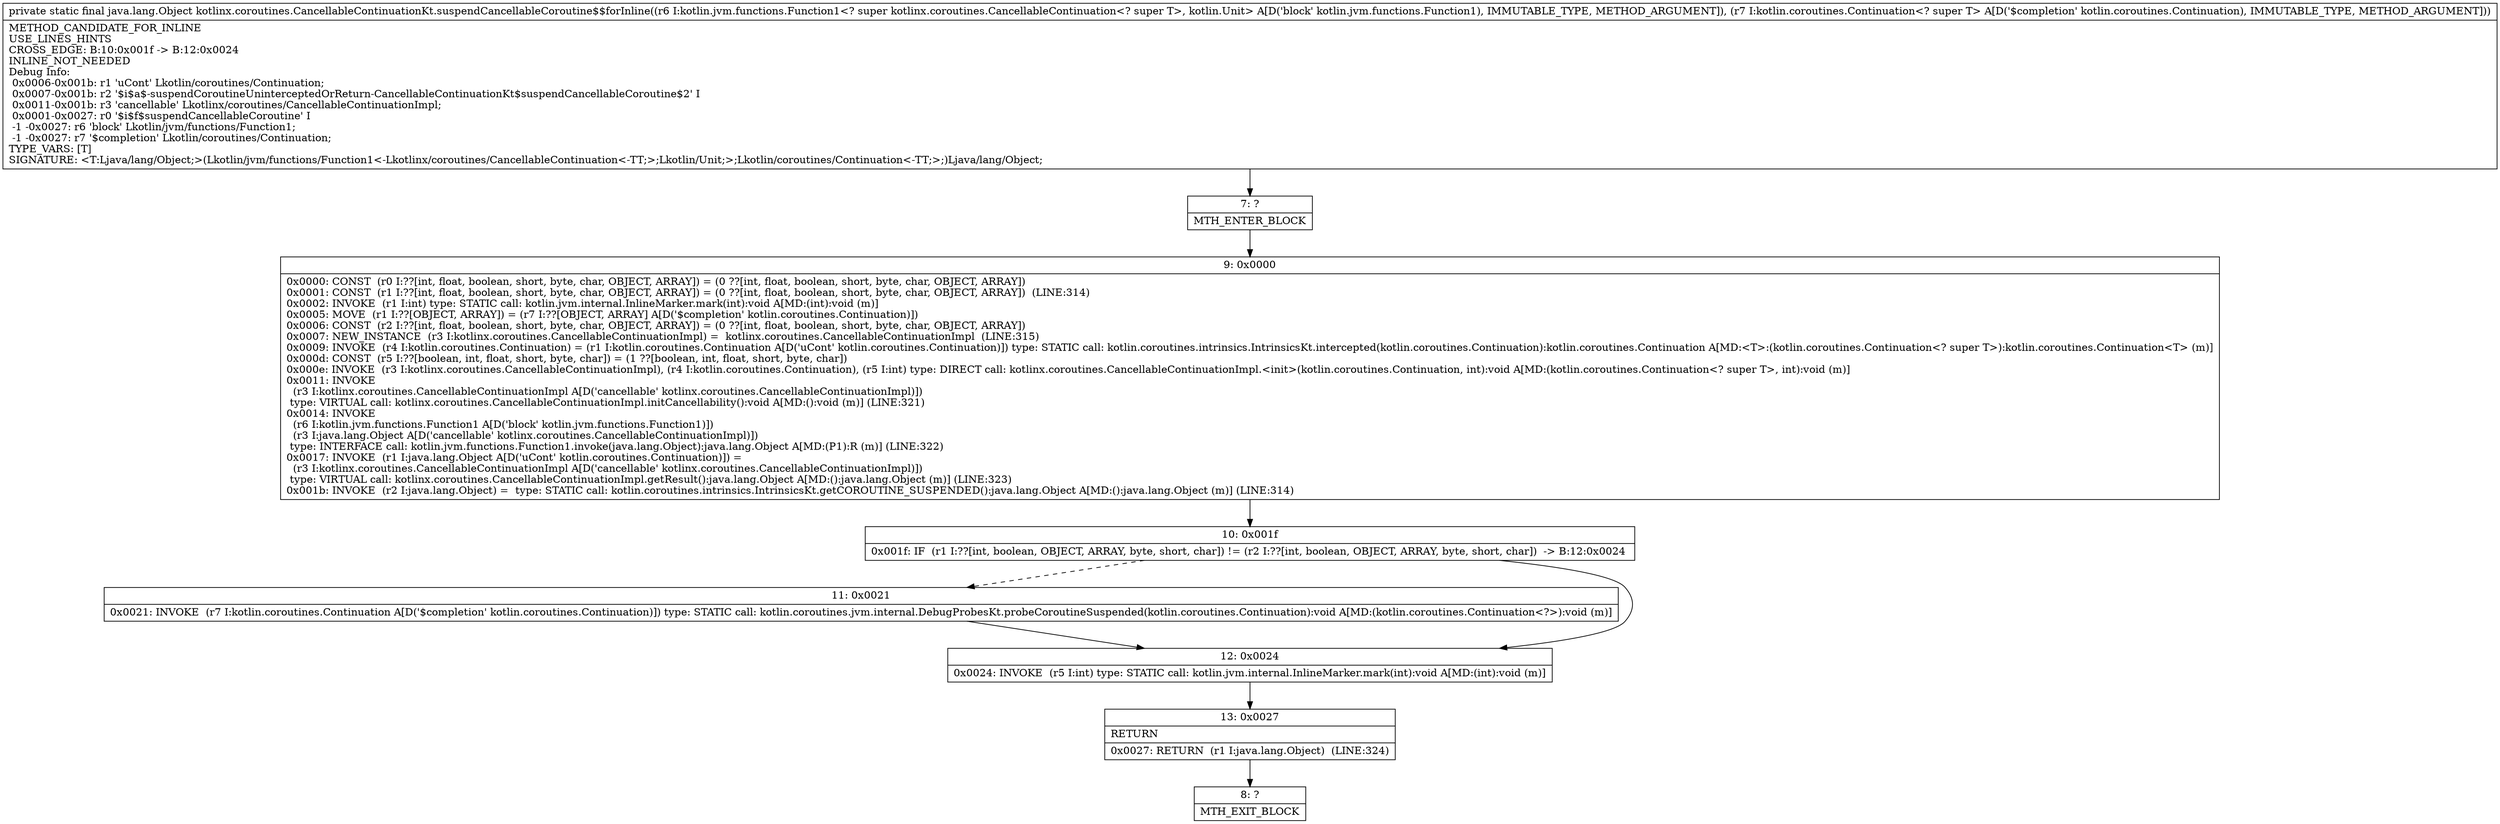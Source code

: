 digraph "CFG forkotlinx.coroutines.CancellableContinuationKt.suspendCancellableCoroutine$$forInline(Lkotlin\/jvm\/functions\/Function1;Lkotlin\/coroutines\/Continuation;)Ljava\/lang\/Object;" {
Node_7 [shape=record,label="{7\:\ ?|MTH_ENTER_BLOCK\l}"];
Node_9 [shape=record,label="{9\:\ 0x0000|0x0000: CONST  (r0 I:??[int, float, boolean, short, byte, char, OBJECT, ARRAY]) = (0 ??[int, float, boolean, short, byte, char, OBJECT, ARRAY]) \l0x0001: CONST  (r1 I:??[int, float, boolean, short, byte, char, OBJECT, ARRAY]) = (0 ??[int, float, boolean, short, byte, char, OBJECT, ARRAY])  (LINE:314)\l0x0002: INVOKE  (r1 I:int) type: STATIC call: kotlin.jvm.internal.InlineMarker.mark(int):void A[MD:(int):void (m)]\l0x0005: MOVE  (r1 I:??[OBJECT, ARRAY]) = (r7 I:??[OBJECT, ARRAY] A[D('$completion' kotlin.coroutines.Continuation)]) \l0x0006: CONST  (r2 I:??[int, float, boolean, short, byte, char, OBJECT, ARRAY]) = (0 ??[int, float, boolean, short, byte, char, OBJECT, ARRAY]) \l0x0007: NEW_INSTANCE  (r3 I:kotlinx.coroutines.CancellableContinuationImpl) =  kotlinx.coroutines.CancellableContinuationImpl  (LINE:315)\l0x0009: INVOKE  (r4 I:kotlin.coroutines.Continuation) = (r1 I:kotlin.coroutines.Continuation A[D('uCont' kotlin.coroutines.Continuation)]) type: STATIC call: kotlin.coroutines.intrinsics.IntrinsicsKt.intercepted(kotlin.coroutines.Continuation):kotlin.coroutines.Continuation A[MD:\<T\>:(kotlin.coroutines.Continuation\<? super T\>):kotlin.coroutines.Continuation\<T\> (m)]\l0x000d: CONST  (r5 I:??[boolean, int, float, short, byte, char]) = (1 ??[boolean, int, float, short, byte, char]) \l0x000e: INVOKE  (r3 I:kotlinx.coroutines.CancellableContinuationImpl), (r4 I:kotlin.coroutines.Continuation), (r5 I:int) type: DIRECT call: kotlinx.coroutines.CancellableContinuationImpl.\<init\>(kotlin.coroutines.Continuation, int):void A[MD:(kotlin.coroutines.Continuation\<? super T\>, int):void (m)]\l0x0011: INVOKE  \l  (r3 I:kotlinx.coroutines.CancellableContinuationImpl A[D('cancellable' kotlinx.coroutines.CancellableContinuationImpl)])\l type: VIRTUAL call: kotlinx.coroutines.CancellableContinuationImpl.initCancellability():void A[MD:():void (m)] (LINE:321)\l0x0014: INVOKE  \l  (r6 I:kotlin.jvm.functions.Function1 A[D('block' kotlin.jvm.functions.Function1)])\l  (r3 I:java.lang.Object A[D('cancellable' kotlinx.coroutines.CancellableContinuationImpl)])\l type: INTERFACE call: kotlin.jvm.functions.Function1.invoke(java.lang.Object):java.lang.Object A[MD:(P1):R (m)] (LINE:322)\l0x0017: INVOKE  (r1 I:java.lang.Object A[D('uCont' kotlin.coroutines.Continuation)]) = \l  (r3 I:kotlinx.coroutines.CancellableContinuationImpl A[D('cancellable' kotlinx.coroutines.CancellableContinuationImpl)])\l type: VIRTUAL call: kotlinx.coroutines.CancellableContinuationImpl.getResult():java.lang.Object A[MD:():java.lang.Object (m)] (LINE:323)\l0x001b: INVOKE  (r2 I:java.lang.Object) =  type: STATIC call: kotlin.coroutines.intrinsics.IntrinsicsKt.getCOROUTINE_SUSPENDED():java.lang.Object A[MD:():java.lang.Object (m)] (LINE:314)\l}"];
Node_10 [shape=record,label="{10\:\ 0x001f|0x001f: IF  (r1 I:??[int, boolean, OBJECT, ARRAY, byte, short, char]) != (r2 I:??[int, boolean, OBJECT, ARRAY, byte, short, char])  \-\> B:12:0x0024 \l}"];
Node_11 [shape=record,label="{11\:\ 0x0021|0x0021: INVOKE  (r7 I:kotlin.coroutines.Continuation A[D('$completion' kotlin.coroutines.Continuation)]) type: STATIC call: kotlin.coroutines.jvm.internal.DebugProbesKt.probeCoroutineSuspended(kotlin.coroutines.Continuation):void A[MD:(kotlin.coroutines.Continuation\<?\>):void (m)]\l}"];
Node_12 [shape=record,label="{12\:\ 0x0024|0x0024: INVOKE  (r5 I:int) type: STATIC call: kotlin.jvm.internal.InlineMarker.mark(int):void A[MD:(int):void (m)]\l}"];
Node_13 [shape=record,label="{13\:\ 0x0027|RETURN\l|0x0027: RETURN  (r1 I:java.lang.Object)  (LINE:324)\l}"];
Node_8 [shape=record,label="{8\:\ ?|MTH_EXIT_BLOCK\l}"];
MethodNode[shape=record,label="{private static final java.lang.Object kotlinx.coroutines.CancellableContinuationKt.suspendCancellableCoroutine$$forInline((r6 I:kotlin.jvm.functions.Function1\<? super kotlinx.coroutines.CancellableContinuation\<? super T\>, kotlin.Unit\> A[D('block' kotlin.jvm.functions.Function1), IMMUTABLE_TYPE, METHOD_ARGUMENT]), (r7 I:kotlin.coroutines.Continuation\<? super T\> A[D('$completion' kotlin.coroutines.Continuation), IMMUTABLE_TYPE, METHOD_ARGUMENT]))  | METHOD_CANDIDATE_FOR_INLINE\lUSE_LINES_HINTS\lCROSS_EDGE: B:10:0x001f \-\> B:12:0x0024\lINLINE_NOT_NEEDED\lDebug Info:\l  0x0006\-0x001b: r1 'uCont' Lkotlin\/coroutines\/Continuation;\l  0x0007\-0x001b: r2 '$i$a$\-suspendCoroutineUninterceptedOrReturn\-CancellableContinuationKt$suspendCancellableCoroutine$2' I\l  0x0011\-0x001b: r3 'cancellable' Lkotlinx\/coroutines\/CancellableContinuationImpl;\l  0x0001\-0x0027: r0 '$i$f$suspendCancellableCoroutine' I\l  \-1 \-0x0027: r6 'block' Lkotlin\/jvm\/functions\/Function1;\l  \-1 \-0x0027: r7 '$completion' Lkotlin\/coroutines\/Continuation;\lTYPE_VARS: [T]\lSIGNATURE: \<T:Ljava\/lang\/Object;\>(Lkotlin\/jvm\/functions\/Function1\<\-Lkotlinx\/coroutines\/CancellableContinuation\<\-TT;\>;Lkotlin\/Unit;\>;Lkotlin\/coroutines\/Continuation\<\-TT;\>;)Ljava\/lang\/Object;\l}"];
MethodNode -> Node_7;Node_7 -> Node_9;
Node_9 -> Node_10;
Node_10 -> Node_11[style=dashed];
Node_10 -> Node_12;
Node_11 -> Node_12;
Node_12 -> Node_13;
Node_13 -> Node_8;
}

